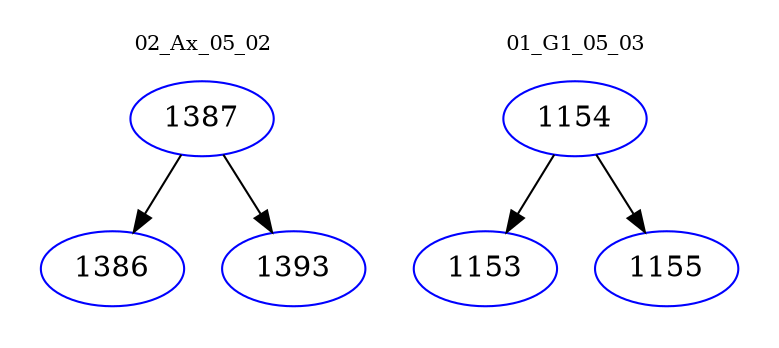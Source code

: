 digraph{
subgraph cluster_0 {
color = white
label = "02_Ax_05_02";
fontsize=10;
T0_1387 [label="1387", color="blue"]
T0_1387 -> T0_1386 [color="black"]
T0_1386 [label="1386", color="blue"]
T0_1387 -> T0_1393 [color="black"]
T0_1393 [label="1393", color="blue"]
}
subgraph cluster_1 {
color = white
label = "01_G1_05_03";
fontsize=10;
T1_1154 [label="1154", color="blue"]
T1_1154 -> T1_1153 [color="black"]
T1_1153 [label="1153", color="blue"]
T1_1154 -> T1_1155 [color="black"]
T1_1155 [label="1155", color="blue"]
}
}
